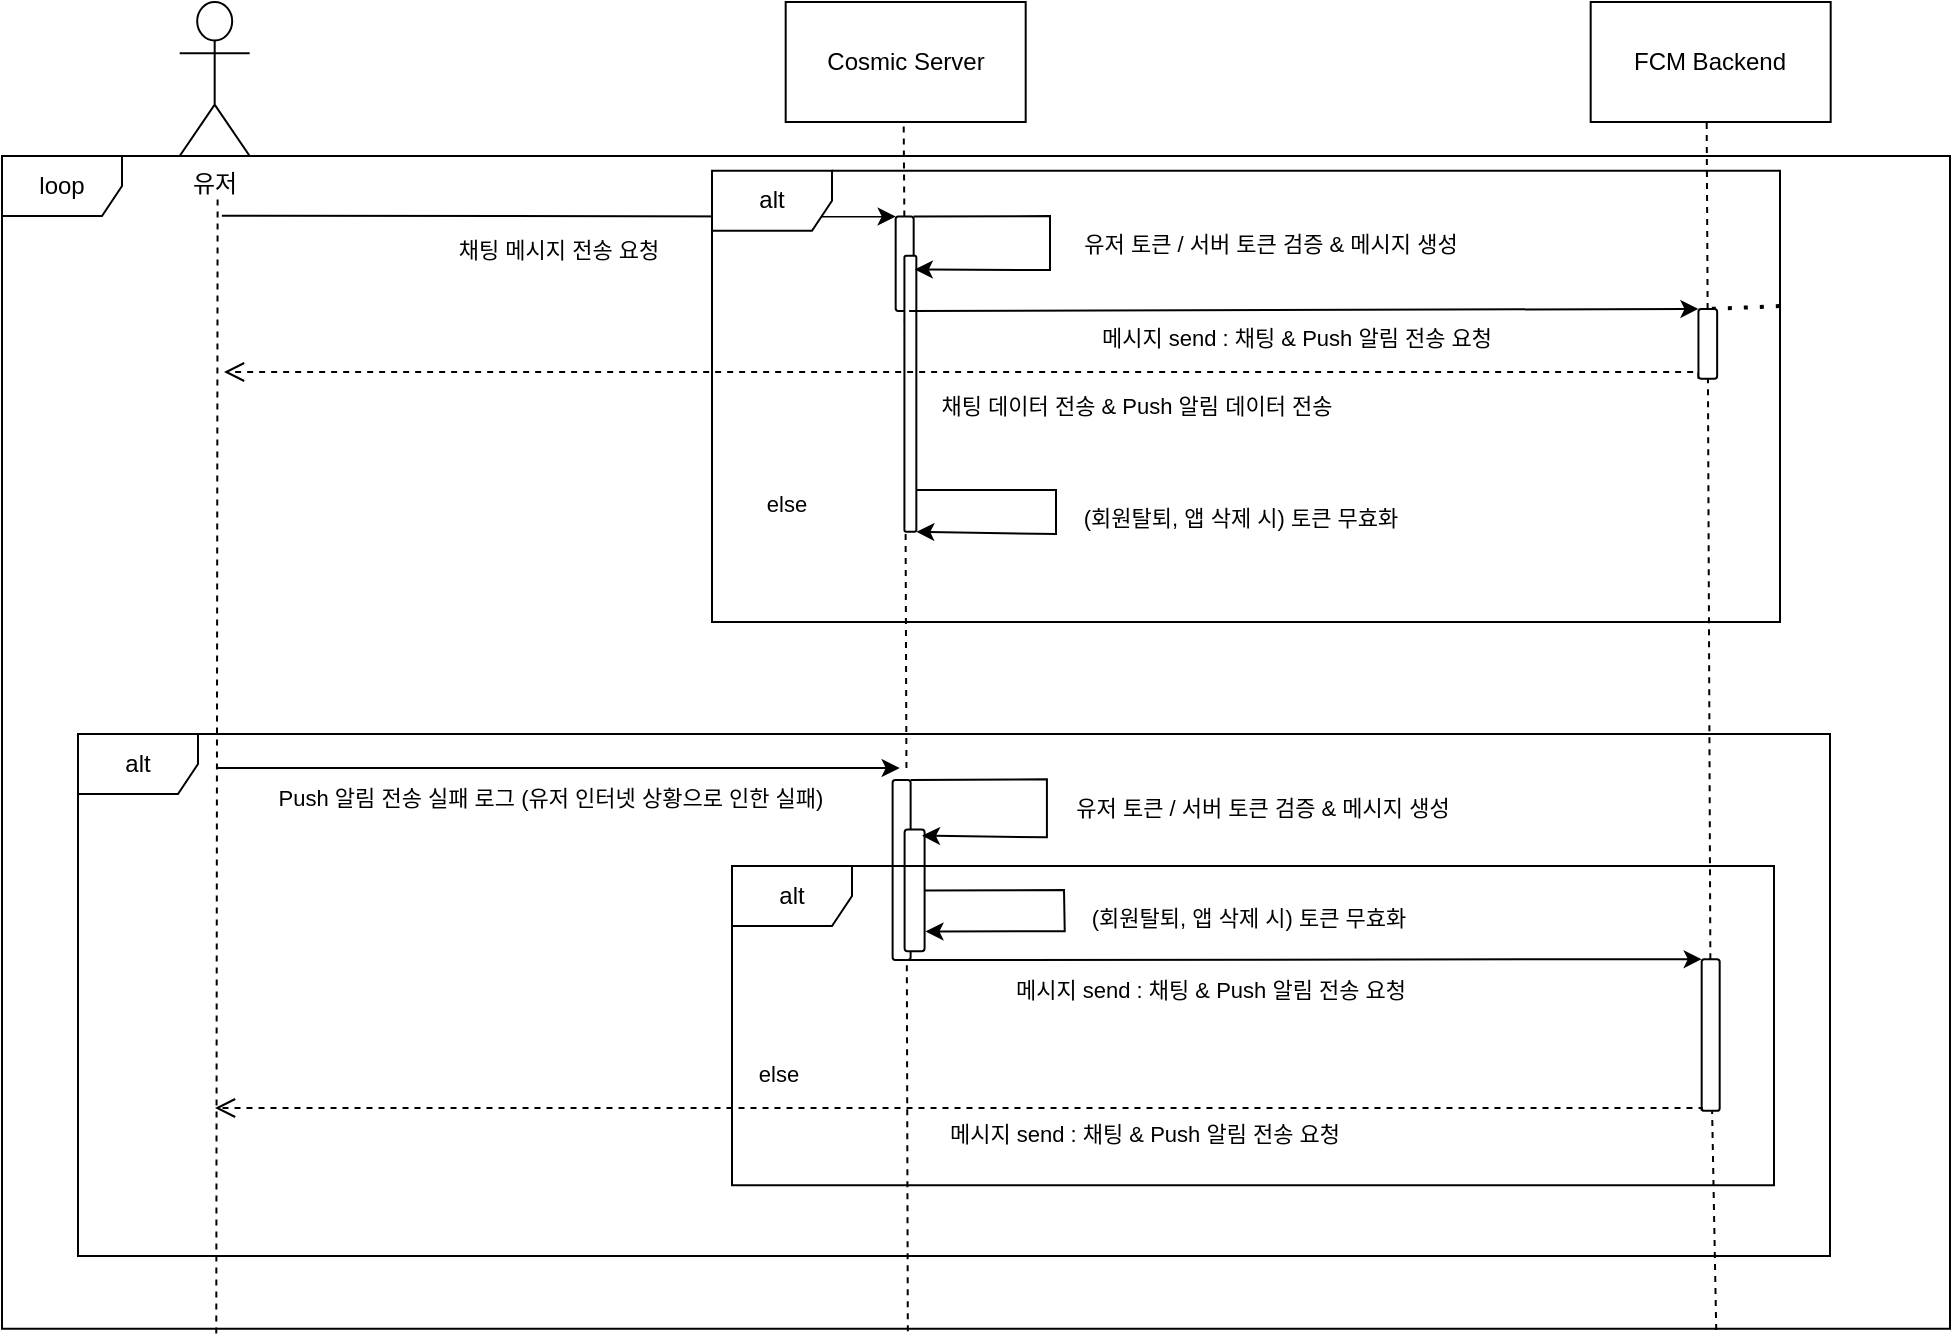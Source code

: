 <mxfile version="21.2.2" type="github">
  <diagram name="페이지-1" id="TVinaJ09V7oBKgoMPm-h">
    <mxGraphModel dx="5378" dy="1741" grid="0" gridSize="10" guides="1" tooltips="1" connect="1" arrows="1" fold="1" page="1" pageScale="1" pageWidth="827" pageHeight="1169" math="0" shadow="0">
      <root>
        <mxCell id="0" />
        <mxCell id="1" parent="0" />
        <mxCell id="5GjwP9jPk0JpVu6hQOLm-2" value="Cosmic Server" style="rounded=0;whiteSpace=wrap;html=1;" parent="1" vertex="1">
          <mxGeometry x="-3003.16" y="-1169" width="120" height="60" as="geometry" />
        </mxCell>
        <mxCell id="5GjwP9jPk0JpVu6hQOLm-3" value="FCM Backend" style="rounded=0;whiteSpace=wrap;html=1;" parent="1" vertex="1">
          <mxGeometry x="-2600.66" y="-1169" width="120" height="60" as="geometry" />
        </mxCell>
        <mxCell id="5GjwP9jPk0JpVu6hQOLm-5" value="유저" style="shape=umlActor;verticalLabelPosition=bottom;verticalAlign=top;html=1;outlineConnect=0;" parent="1" vertex="1">
          <mxGeometry x="-3306.16" y="-1169" width="35" height="77" as="geometry" />
        </mxCell>
        <mxCell id="5GjwP9jPk0JpVu6hQOLm-7" value="" style="endArrow=none;dashed=1;html=1;rounded=0;exitX=0.11;exitY=1.004;exitDx=0;exitDy=0;exitPerimeter=0;" parent="1" source="5GjwP9jPk0JpVu6hQOLm-63" edge="1">
          <mxGeometry width="50" height="50" relative="1" as="geometry">
            <mxPoint x="-3287" y="-334" as="sourcePoint" />
            <mxPoint x="-3287.19" y="-1072" as="targetPoint" />
          </mxGeometry>
        </mxCell>
        <mxCell id="5GjwP9jPk0JpVu6hQOLm-8" value="" style="endArrow=none;dashed=1;html=1;rounded=0;" parent="1" source="5GjwP9jPk0JpVu6hQOLm-15" edge="1">
          <mxGeometry width="50" height="50" relative="1" as="geometry">
            <mxPoint x="-2943.13" y="-339" as="sourcePoint" />
            <mxPoint x="-2944.16" y="-1109" as="targetPoint" />
          </mxGeometry>
        </mxCell>
        <mxCell id="5GjwP9jPk0JpVu6hQOLm-9" value="" style="endArrow=none;dashed=1;html=1;rounded=0;" parent="1" source="5GjwP9jPk0JpVu6hQOLm-24" edge="1">
          <mxGeometry width="50" height="50" relative="1" as="geometry">
            <mxPoint x="-2541.63" y="-339" as="sourcePoint" />
            <mxPoint x="-2542.66" y="-1109" as="targetPoint" />
          </mxGeometry>
        </mxCell>
        <mxCell id="5GjwP9jPk0JpVu6hQOLm-12" value="" style="endArrow=classic;html=1;rounded=0;entryX=0;entryY=1;entryDx=0;entryDy=0;exitX=0.181;exitY=0.068;exitDx=0;exitDy=0;exitPerimeter=0;" parent="1" target="5GjwP9jPk0JpVu6hQOLm-15" edge="1">
          <mxGeometry relative="1" as="geometry">
            <mxPoint x="-3285.048" y="-1062.16" as="sourcePoint" />
            <mxPoint x="-2070.16" y="-1072" as="targetPoint" />
          </mxGeometry>
        </mxCell>
        <mxCell id="5GjwP9jPk0JpVu6hQOLm-13" value="채팅 메시지 전송 요청" style="edgeLabel;resizable=0;html=1;align=center;verticalAlign=middle;" parent="5GjwP9jPk0JpVu6hQOLm-12" connectable="0" vertex="1">
          <mxGeometry relative="1" as="geometry">
            <mxPoint x="-1" y="17" as="offset" />
          </mxGeometry>
        </mxCell>
        <mxCell id="5GjwP9jPk0JpVu6hQOLm-17" value="" style="endArrow=none;dashed=1;html=1;rounded=0;" parent="1" target="5GjwP9jPk0JpVu6hQOLm-15" edge="1">
          <mxGeometry width="50" height="50" relative="1" as="geometry">
            <mxPoint x="-2942.786" y="-786.0" as="sourcePoint" />
            <mxPoint x="-2944.16" y="-1109" as="targetPoint" />
          </mxGeometry>
        </mxCell>
        <mxCell id="5GjwP9jPk0JpVu6hQOLm-15" value="" style="rounded=1;whiteSpace=wrap;html=1;rotation=90;" parent="1" vertex="1">
          <mxGeometry x="-2967.28" y="-1042.6" width="47.23" height="9" as="geometry" />
        </mxCell>
        <mxCell id="5GjwP9jPk0JpVu6hQOLm-18" value="" style="rounded=1;whiteSpace=wrap;html=1;rotation=90;" parent="1" vertex="1">
          <mxGeometry x="-3009.84" y="-976.1" width="138.06" height="5.96" as="geometry" />
        </mxCell>
        <mxCell id="5GjwP9jPk0JpVu6hQOLm-21" value="" style="endArrow=classic;html=1;rounded=0;entryX=0.05;entryY=0.128;entryDx=0;entryDy=0;entryPerimeter=0;exitX=0;exitY=0;exitDx=0;exitDy=0;" parent="1" source="5GjwP9jPk0JpVu6hQOLm-15" target="5GjwP9jPk0JpVu6hQOLm-18" edge="1">
          <mxGeometry relative="1" as="geometry">
            <mxPoint x="-2938.16" y="-1052" as="sourcePoint" />
            <mxPoint x="-2818.16" y="-1017" as="targetPoint" />
            <Array as="points">
              <mxPoint x="-2871" y="-1062" />
              <mxPoint x="-2871" y="-1035" />
            </Array>
          </mxGeometry>
        </mxCell>
        <mxCell id="5GjwP9jPk0JpVu6hQOLm-22" value="유저 토큰 / 서버 토큰 검증 &amp;amp; 메시지 생성" style="edgeLabel;resizable=0;html=1;align=center;verticalAlign=middle;" parent="5GjwP9jPk0JpVu6hQOLm-21" connectable="0" vertex="1">
          <mxGeometry relative="1" as="geometry">
            <mxPoint x="110" as="offset" />
          </mxGeometry>
        </mxCell>
        <mxCell id="5GjwP9jPk0JpVu6hQOLm-25" value="" style="endArrow=none;dashed=1;html=1;rounded=0;" parent="1" source="5GjwP9jPk0JpVu6hQOLm-45" target="5GjwP9jPk0JpVu6hQOLm-24" edge="1">
          <mxGeometry width="50" height="50" relative="1" as="geometry">
            <mxPoint x="-2541.63" y="-339" as="sourcePoint" />
            <mxPoint x="-2542.66" y="-1109" as="targetPoint" />
          </mxGeometry>
        </mxCell>
        <mxCell id="5GjwP9jPk0JpVu6hQOLm-26" value="" style="endArrow=classic;html=1;rounded=0;exitX=1;exitY=0.25;exitDx=0;exitDy=0;entryX=0;entryY=1;entryDx=0;entryDy=0;" parent="1" source="5GjwP9jPk0JpVu6hQOLm-15" target="5GjwP9jPk0JpVu6hQOLm-24" edge="1">
          <mxGeometry relative="1" as="geometry">
            <mxPoint x="-2061.16" y="-908" as="sourcePoint" />
            <mxPoint x="-1810.16" y="-908" as="targetPoint" />
          </mxGeometry>
        </mxCell>
        <mxCell id="5GjwP9jPk0JpVu6hQOLm-27" value="메시지 send : 채팅 &amp;amp; Push 알림 전송 요청" style="edgeLabel;resizable=0;html=1;align=center;verticalAlign=middle;" parent="5GjwP9jPk0JpVu6hQOLm-26" connectable="0" vertex="1">
          <mxGeometry relative="1" as="geometry">
            <mxPoint x="-4" y="14" as="offset" />
          </mxGeometry>
        </mxCell>
        <mxCell id="5GjwP9jPk0JpVu6hQOLm-43" value="채팅 데이터 전송 &amp;amp; Push 알림 데이터 전송" style="html=1;verticalAlign=bottom;endArrow=open;dashed=1;endSize=8;edgeStyle=elbowEdgeStyle;elbow=vertical;curved=0;rounded=0;exitX=1;exitY=1;exitDx=0;exitDy=0;" parent="1" source="5GjwP9jPk0JpVu6hQOLm-24" edge="1">
          <mxGeometry x="-0.232" y="26" relative="1" as="geometry">
            <mxPoint x="-2553" y="-832.83" as="sourcePoint" />
            <mxPoint x="-3284" y="-984" as="targetPoint" />
            <Array as="points">
              <mxPoint x="-2870" y="-984" />
              <mxPoint x="-2810" y="-833" />
              <mxPoint x="-2808" y="-828" />
            </Array>
            <mxPoint as="offset" />
          </mxGeometry>
        </mxCell>
        <mxCell id="5GjwP9jPk0JpVu6hQOLm-48" value="alt" style="shape=umlFrame;whiteSpace=wrap;html=1;pointerEvents=0;" parent="1" vertex="1">
          <mxGeometry x="-3040" y="-1084.65" width="534" height="225.65" as="geometry" />
        </mxCell>
        <mxCell id="5GjwP9jPk0JpVu6hQOLm-49" value="" style="endArrow=none;dashed=1;html=1;dashPattern=1 3;strokeWidth=2;rounded=0;exitX=-0.001;exitY=0.283;exitDx=0;exitDy=0;exitPerimeter=0;" parent="1" source="5GjwP9jPk0JpVu6hQOLm-24" edge="1">
          <mxGeometry width="50" height="50" relative="1" as="geometry">
            <mxPoint x="-2999" y="-1026" as="sourcePoint" />
            <mxPoint x="-2505" y="-1017" as="targetPoint" />
          </mxGeometry>
        </mxCell>
        <mxCell id="5GjwP9jPk0JpVu6hQOLm-51" value="" style="endArrow=classic;html=1;rounded=0;entryX=1;entryY=0;entryDx=0;entryDy=0;" parent="1" target="5GjwP9jPk0JpVu6hQOLm-18" edge="1">
          <mxGeometry relative="1" as="geometry">
            <mxPoint x="-2938" y="-925" as="sourcePoint" />
            <mxPoint x="-2923" y="-986" as="targetPoint" />
            <Array as="points">
              <mxPoint x="-2868" y="-925" />
              <mxPoint x="-2868" y="-903" />
            </Array>
          </mxGeometry>
        </mxCell>
        <mxCell id="5GjwP9jPk0JpVu6hQOLm-52" value="(회원탈퇴, 앱 삭제 시) 토큰 무효화" style="edgeLabel;resizable=0;html=1;align=center;verticalAlign=middle;" parent="5GjwP9jPk0JpVu6hQOLm-51" connectable="0" vertex="1">
          <mxGeometry relative="1" as="geometry">
            <mxPoint x="92" y="3" as="offset" />
          </mxGeometry>
        </mxCell>
        <mxCell id="5GjwP9jPk0JpVu6hQOLm-56" value="else" style="edgeLabel;resizable=0;html=1;align=center;verticalAlign=middle;" parent="1" connectable="0" vertex="1">
          <mxGeometry x="-3003.16" y="-918.001" as="geometry" />
        </mxCell>
        <mxCell id="5GjwP9jPk0JpVu6hQOLm-57" value="alt" style="shape=umlFrame;whiteSpace=wrap;html=1;pointerEvents=0;" parent="1" vertex="1">
          <mxGeometry x="-3357" y="-803" width="876" height="261" as="geometry" />
        </mxCell>
        <mxCell id="5GjwP9jPk0JpVu6hQOLm-60" value="" style="endArrow=none;dashed=1;html=1;rounded=0;exitX=0.465;exitY=1.002;exitDx=0;exitDy=0;exitPerimeter=0;" parent="1" source="5GjwP9jPk0JpVu6hQOLm-63" edge="1">
          <mxGeometry width="50" height="50" relative="1" as="geometry">
            <mxPoint x="-2943.13" y="-339" as="sourcePoint" />
            <mxPoint x="-2942.691" y="-730" as="targetPoint" />
          </mxGeometry>
        </mxCell>
        <mxCell id="5GjwP9jPk0JpVu6hQOLm-61" value="" style="endArrow=classic;html=1;rounded=0;entryX=0;entryY=1;entryDx=0;entryDy=0;" parent="1" edge="1">
          <mxGeometry relative="1" as="geometry">
            <mxPoint x="-3287" y="-786" as="sourcePoint" />
            <mxPoint x="-2946.16" y="-786.0" as="targetPoint" />
          </mxGeometry>
        </mxCell>
        <mxCell id="5GjwP9jPk0JpVu6hQOLm-62" value="Push 알림 전송 실패 로그 (유저 인터넷 상황으로 인한 실패)" style="edgeLabel;resizable=0;html=1;align=center;verticalAlign=middle;" parent="5GjwP9jPk0JpVu6hQOLm-61" connectable="0" vertex="1">
          <mxGeometry relative="1" as="geometry">
            <mxPoint x="-5" y="15" as="offset" />
          </mxGeometry>
        </mxCell>
        <mxCell id="5GjwP9jPk0JpVu6hQOLm-63" value="loop" style="shape=umlFrame;whiteSpace=wrap;html=1;pointerEvents=0;" parent="1" vertex="1">
          <mxGeometry x="-3395" y="-1092" width="974" height="586.42" as="geometry" />
        </mxCell>
        <mxCell id="5GjwP9jPk0JpVu6hQOLm-77" value="" style="rounded=1;whiteSpace=wrap;html=1;rotation=90;" parent="1" vertex="1">
          <mxGeometry x="-2990.23" y="-739.52" width="90.08" height="9" as="geometry" />
        </mxCell>
        <mxCell id="5GjwP9jPk0JpVu6hQOLm-78" value="" style="rounded=1;whiteSpace=wrap;html=1;rotation=90;" parent="1" vertex="1">
          <mxGeometry x="-2969.12" y="-729.77" width="60.84" height="10" as="geometry" />
        </mxCell>
        <mxCell id="5GjwP9jPk0JpVu6hQOLm-79" value="" style="endArrow=classic;html=1;rounded=0;entryX=0.05;entryY=0.128;entryDx=0;entryDy=0;entryPerimeter=0;exitX=0;exitY=0;exitDx=0;exitDy=0;" parent="1" source="5GjwP9jPk0JpVu6hQOLm-77" target="5GjwP9jPk0JpVu6hQOLm-78" edge="1">
          <mxGeometry relative="1" as="geometry">
            <mxPoint x="-2939.7" y="-770.35" as="sourcePoint" />
            <mxPoint x="-2819.7" y="-735.35" as="targetPoint" />
            <Array as="points">
              <mxPoint x="-2872.54" y="-780.35" />
              <mxPoint x="-2872.54" y="-751.35" />
            </Array>
          </mxGeometry>
        </mxCell>
        <mxCell id="5GjwP9jPk0JpVu6hQOLm-80" value="유저 토큰 / 서버 토큰 검증 &amp;amp; 메시지 생성" style="edgeLabel;resizable=0;html=1;align=center;verticalAlign=middle;" parent="5GjwP9jPk0JpVu6hQOLm-79" connectable="0" vertex="1">
          <mxGeometry relative="1" as="geometry">
            <mxPoint x="107" y="2" as="offset" />
          </mxGeometry>
        </mxCell>
        <mxCell id="5GjwP9jPk0JpVu6hQOLm-81" value="" style="endArrow=classic;html=1;rounded=0;exitX=1;exitY=0.25;exitDx=0;exitDy=0;entryX=0;entryY=1;entryDx=0;entryDy=0;" parent="1" source="5GjwP9jPk0JpVu6hQOLm-77" target="5GjwP9jPk0JpVu6hQOLm-45" edge="1">
          <mxGeometry relative="1" as="geometry">
            <mxPoint x="-2062.7" y="-626.35" as="sourcePoint" />
            <mxPoint x="-2540" y="-618" as="targetPoint" />
          </mxGeometry>
        </mxCell>
        <mxCell id="5GjwP9jPk0JpVu6hQOLm-83" value="alt" style="shape=umlFrame;whiteSpace=wrap;html=1;pointerEvents=0;" parent="1" vertex="1">
          <mxGeometry x="-3030" y="-737" width="521" height="159.65" as="geometry" />
        </mxCell>
        <mxCell id="5GjwP9jPk0JpVu6hQOLm-85" value="" style="endArrow=classic;html=1;rounded=0;exitX=0.5;exitY=0;exitDx=0;exitDy=0;entryX=0.837;entryY=-0.045;entryDx=0;entryDy=0;entryPerimeter=0;" parent="1" source="5GjwP9jPk0JpVu6hQOLm-78" target="5GjwP9jPk0JpVu6hQOLm-78" edge="1">
          <mxGeometry relative="1" as="geometry">
            <mxPoint x="-2931.63" y="-733.35" as="sourcePoint" />
            <mxPoint x="-2924.54" y="-704.35" as="targetPoint" />
            <Array as="points">
              <mxPoint x="-2864" y="-725" />
              <mxPoint x="-2863.63" y="-704.35" />
            </Array>
          </mxGeometry>
        </mxCell>
        <mxCell id="5GjwP9jPk0JpVu6hQOLm-86" value="(회원탈퇴, 앱 삭제 시) 토큰 무효화" style="edgeLabel;resizable=0;html=1;align=center;verticalAlign=middle;" parent="5GjwP9jPk0JpVu6hQOLm-85" connectable="0" vertex="1">
          <mxGeometry relative="1" as="geometry">
            <mxPoint x="92" y="3" as="offset" />
          </mxGeometry>
        </mxCell>
        <mxCell id="5GjwP9jPk0JpVu6hQOLm-89" value="else" style="edgeLabel;resizable=0;html=1;align=center;verticalAlign=middle;" parent="1" connectable="0" vertex="1">
          <mxGeometry x="-3007" y="-633.001" as="geometry" />
        </mxCell>
        <mxCell id="5GjwP9jPk0JpVu6hQOLm-91" value="" style="endArrow=none;dashed=1;html=1;rounded=0;exitX=0.88;exitY=1.001;exitDx=0;exitDy=0;exitPerimeter=0;" parent="1" source="5GjwP9jPk0JpVu6hQOLm-63" target="5GjwP9jPk0JpVu6hQOLm-45" edge="1">
          <mxGeometry width="50" height="50" relative="1" as="geometry">
            <mxPoint x="-2542" y="-506" as="sourcePoint" />
            <mxPoint x="-2541" y="-828" as="targetPoint" />
          </mxGeometry>
        </mxCell>
        <mxCell id="5GjwP9jPk0JpVu6hQOLm-45" value="" style="rounded=1;whiteSpace=wrap;html=1;rotation=90;" parent="1" vertex="1">
          <mxGeometry x="-2578.58" y="-657" width="75.84" height="9" as="geometry" />
        </mxCell>
        <mxCell id="5GjwP9jPk0JpVu6hQOLm-92" value="메시지 send : 채팅 &amp;amp; Push 알림 전송 요청" style="html=1;verticalAlign=bottom;endArrow=open;dashed=1;endSize=8;edgeStyle=elbowEdgeStyle;elbow=vertical;curved=0;rounded=0;exitX=1;exitY=1;exitDx=0;exitDy=0;" parent="1" source="5GjwP9jPk0JpVu6hQOLm-45" edge="1">
          <mxGeometry x="-0.247" y="22" relative="1" as="geometry">
            <mxPoint x="-2549.5" y="-611" as="sourcePoint" />
            <mxPoint x="-3288.5" y="-616" as="targetPoint" />
            <Array as="points">
              <mxPoint x="-2781.5" y="-616" />
              <mxPoint x="-2813.5" y="-616" />
              <mxPoint x="-2811.5" y="-611" />
            </Array>
            <mxPoint as="offset" />
          </mxGeometry>
        </mxCell>
        <mxCell id="5GjwP9jPk0JpVu6hQOLm-24" value="" style="rounded=1;whiteSpace=wrap;html=1;rotation=90;" parent="1" vertex="1">
          <mxGeometry x="-2559.55" y="-1002.77" width="34.9" height="9.35" as="geometry" />
        </mxCell>
        <mxCell id="h1ilbxux6WHLbRiqgfl4-1" value="메시지 send : 채팅 &amp;amp; Push 알림 전송 요청" style="edgeLabel;resizable=0;html=1;align=center;verticalAlign=middle;" connectable="0" vertex="1" parent="1">
          <mxGeometry x="-2791.004" y="-675.005" as="geometry" />
        </mxCell>
      </root>
    </mxGraphModel>
  </diagram>
</mxfile>
